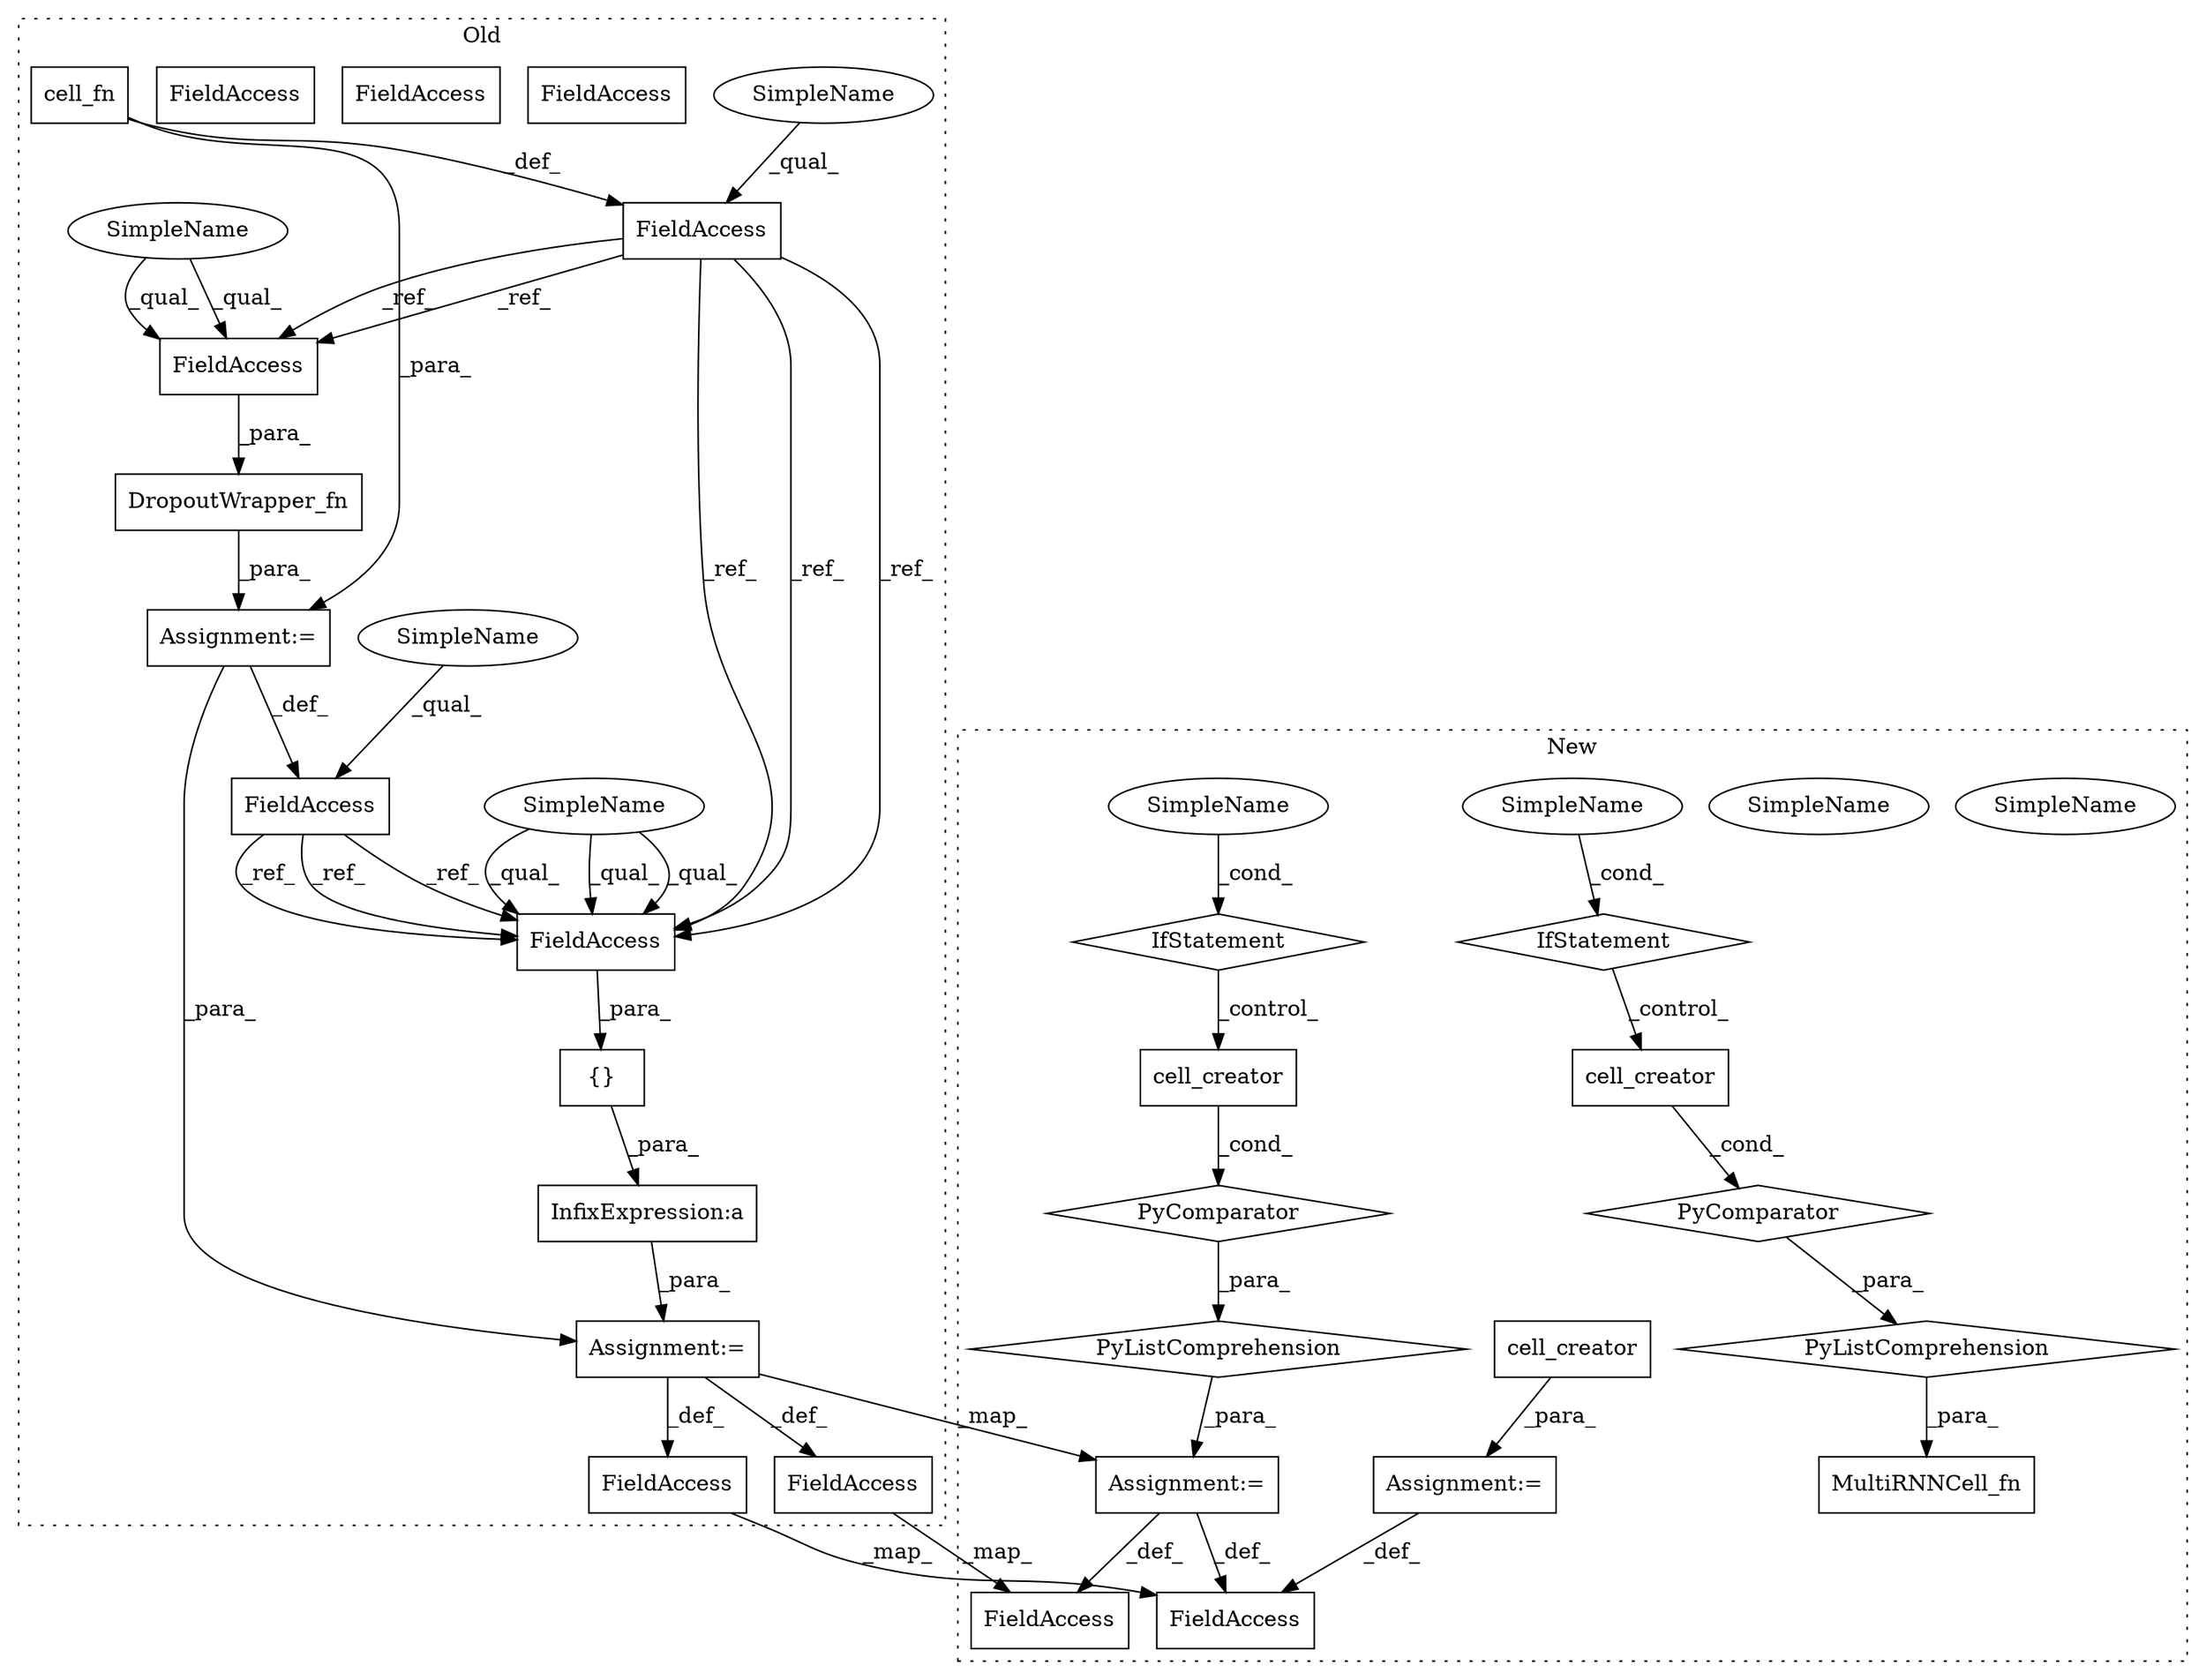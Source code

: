 digraph G {
subgraph cluster0 {
1 [label="cell_fn" a="32" s="56496,56527" l="8,1" shape="box"];
3 [label="InfixExpression:a" a="27" s="57718" l="3" shape="box"];
4 [label="{}" a="4" s="57704,57717" l="1,1" shape="box"];
7 [label="FieldAccess" a="22" s="57253" l="12" shape="box"];
10 [label="DropoutWrapper_fn" a="32" s="57266,57323" l="18,1" shape="box"];
11 [label="Assignment:=" a="7" s="57678" l="1" shape="box"];
15 [label="FieldAccess" a="22" s="56483" l="12" shape="box"];
16 [label="FieldAccess" a="22" s="57284" l="12" shape="box"];
21 [label="Assignment:=" a="7" s="57265" l="1" shape="box"];
23 [label="FieldAccess" a="22" s="58204" l="21" shape="box"];
26 [label="FieldAccess" a="22" s="57666" l="12" shape="box"];
28 [label="FieldAccess" a="22" s="57705" l="12" shape="box"];
31 [label="FieldAccess" a="22" s="57705" l="12" shape="box"];
32 [label="FieldAccess" a="22" s="57284" l="12" shape="box"];
33 [label="FieldAccess" a="22" s="57705" l="12" shape="box"];
34 [label="SimpleName" a="42" s="56483" l="4" shape="ellipse"];
35 [label="SimpleName" a="42" s="57705" l="4" shape="ellipse"];
36 [label="SimpleName" a="42" s="57284" l="4" shape="ellipse"];
37 [label="SimpleName" a="42" s="57253" l="4" shape="ellipse"];
label = "Old";
style="dotted";
}
subgraph cluster1 {
2 [label="cell_creator" a="32" s="58157" l="14" shape="box"];
5 [label="cell_creator" a="32" s="58396" l="14" shape="box"];
6 [label="PyComparator" a="113" s="58247" l="30" shape="diamond"];
8 [label="MultiRNNCell_fn" a="32" s="58363,58524" l="33,-5" shape="box"];
9 [label="PyListComprehension" a="109" s="58396" l="128" shape="diamond"];
12 [label="Assignment:=" a="7" s="58123" l="1" shape="box"];
13 [label="PyListComprehension" a="109" s="58157" l="128" shape="diamond"];
14 [label="PyComparator" a="113" s="58486" l="30" shape="diamond"];
17 [label="SimpleName" a="42" s="58272" l="5" shape="ellipse"];
18 [label="IfStatement" a="25" s="58247" l="30" shape="diamond"];
19 [label="SimpleName" a="42" s="58511" l="5" shape="ellipse"];
20 [label="IfStatement" a="25" s="58486" l="30" shape="diamond"];
22 [label="FieldAccess" a="22" s="58967" l="21" shape="box"];
24 [label="cell_creator" a="32" s="57657" l="14" shape="box"];
25 [label="Assignment:=" a="7" s="57656" l="1" shape="box"];
27 [label="FieldAccess" a="22" s="58111" l="12" shape="box"];
29 [label="SimpleName" a="42" s="58272" l="5" shape="ellipse"];
30 [label="SimpleName" a="42" s="58511" l="5" shape="ellipse"];
label = "New";
style="dotted";
}
1 -> 15 [label="_def_"];
1 -> 21 [label="_para_"];
2 -> 6 [label="_cond_"];
3 -> 11 [label="_para_"];
4 -> 3 [label="_para_"];
5 -> 14 [label="_cond_"];
6 -> 13 [label="_para_"];
7 -> 33 [label="_ref_"];
7 -> 33 [label="_ref_"];
7 -> 33 [label="_ref_"];
9 -> 8 [label="_para_"];
10 -> 21 [label="_para_"];
11 -> 12 [label="_map_"];
11 -> 23 [label="_def_"];
11 -> 26 [label="_def_"];
12 -> 22 [label="_def_"];
12 -> 27 [label="_def_"];
13 -> 12 [label="_para_"];
14 -> 9 [label="_para_"];
15 -> 33 [label="_ref_"];
15 -> 33 [label="_ref_"];
15 -> 32 [label="_ref_"];
15 -> 32 [label="_ref_"];
15 -> 33 [label="_ref_"];
18 -> 2 [label="_control_"];
20 -> 5 [label="_control_"];
21 -> 7 [label="_def_"];
21 -> 11 [label="_para_"];
23 -> 22 [label="_map_"];
24 -> 25 [label="_para_"];
25 -> 22 [label="_def_"];
26 -> 27 [label="_map_"];
29 -> 18 [label="_cond_"];
30 -> 20 [label="_cond_"];
32 -> 10 [label="_para_"];
33 -> 4 [label="_para_"];
34 -> 15 [label="_qual_"];
35 -> 33 [label="_qual_"];
35 -> 33 [label="_qual_"];
35 -> 33 [label="_qual_"];
36 -> 32 [label="_qual_"];
36 -> 32 [label="_qual_"];
37 -> 7 [label="_qual_"];
}